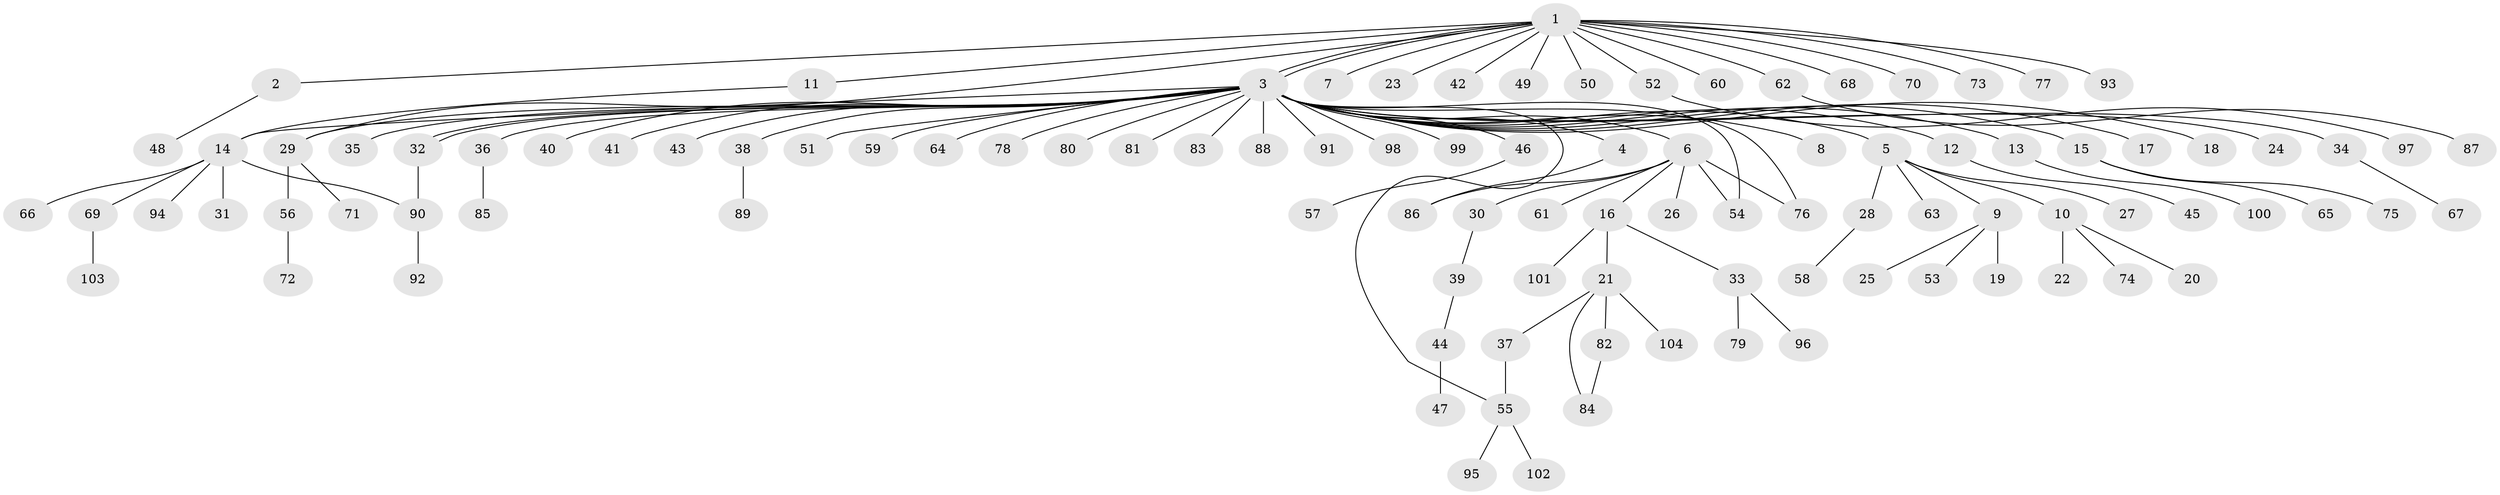 // coarse degree distribution, {30: 0.019230769230769232, 1: 0.8846153846153846, 4: 0.019230769230769232, 5: 0.019230769230769232, 15: 0.019230769230769232, 2: 0.038461538461538464}
// Generated by graph-tools (version 1.1) at 2025/51/03/04/25 21:51:06]
// undirected, 104 vertices, 113 edges
graph export_dot {
graph [start="1"]
  node [color=gray90,style=filled];
  1;
  2;
  3;
  4;
  5;
  6;
  7;
  8;
  9;
  10;
  11;
  12;
  13;
  14;
  15;
  16;
  17;
  18;
  19;
  20;
  21;
  22;
  23;
  24;
  25;
  26;
  27;
  28;
  29;
  30;
  31;
  32;
  33;
  34;
  35;
  36;
  37;
  38;
  39;
  40;
  41;
  42;
  43;
  44;
  45;
  46;
  47;
  48;
  49;
  50;
  51;
  52;
  53;
  54;
  55;
  56;
  57;
  58;
  59;
  60;
  61;
  62;
  63;
  64;
  65;
  66;
  67;
  68;
  69;
  70;
  71;
  72;
  73;
  74;
  75;
  76;
  77;
  78;
  79;
  80;
  81;
  82;
  83;
  84;
  85;
  86;
  87;
  88;
  89;
  90;
  91;
  92;
  93;
  94;
  95;
  96;
  97;
  98;
  99;
  100;
  101;
  102;
  103;
  104;
  1 -- 2;
  1 -- 3;
  1 -- 3;
  1 -- 7;
  1 -- 11;
  1 -- 23;
  1 -- 29;
  1 -- 42;
  1 -- 49;
  1 -- 50;
  1 -- 52;
  1 -- 60;
  1 -- 62;
  1 -- 68;
  1 -- 70;
  1 -- 73;
  1 -- 77;
  1 -- 93;
  2 -- 48;
  3 -- 4;
  3 -- 5;
  3 -- 6;
  3 -- 8;
  3 -- 12;
  3 -- 13;
  3 -- 14;
  3 -- 15;
  3 -- 17;
  3 -- 18;
  3 -- 24;
  3 -- 29;
  3 -- 32;
  3 -- 32;
  3 -- 34;
  3 -- 35;
  3 -- 36;
  3 -- 38;
  3 -- 40;
  3 -- 41;
  3 -- 43;
  3 -- 46;
  3 -- 51;
  3 -- 54;
  3 -- 55;
  3 -- 59;
  3 -- 64;
  3 -- 76;
  3 -- 78;
  3 -- 80;
  3 -- 81;
  3 -- 83;
  3 -- 88;
  3 -- 91;
  3 -- 98;
  3 -- 99;
  4 -- 86;
  5 -- 9;
  5 -- 10;
  5 -- 27;
  5 -- 28;
  5 -- 63;
  6 -- 16;
  6 -- 26;
  6 -- 30;
  6 -- 54;
  6 -- 61;
  6 -- 76;
  6 -- 86;
  9 -- 19;
  9 -- 25;
  9 -- 53;
  10 -- 20;
  10 -- 22;
  10 -- 74;
  11 -- 14;
  12 -- 45;
  13 -- 100;
  14 -- 31;
  14 -- 66;
  14 -- 69;
  14 -- 90;
  14 -- 94;
  15 -- 65;
  15 -- 75;
  16 -- 21;
  16 -- 33;
  16 -- 101;
  21 -- 37;
  21 -- 82;
  21 -- 84;
  21 -- 104;
  28 -- 58;
  29 -- 56;
  29 -- 71;
  30 -- 39;
  32 -- 90;
  33 -- 79;
  33 -- 96;
  34 -- 67;
  36 -- 85;
  37 -- 55;
  38 -- 89;
  39 -- 44;
  44 -- 47;
  46 -- 57;
  52 -- 97;
  55 -- 95;
  55 -- 102;
  56 -- 72;
  62 -- 87;
  69 -- 103;
  82 -- 84;
  90 -- 92;
}
